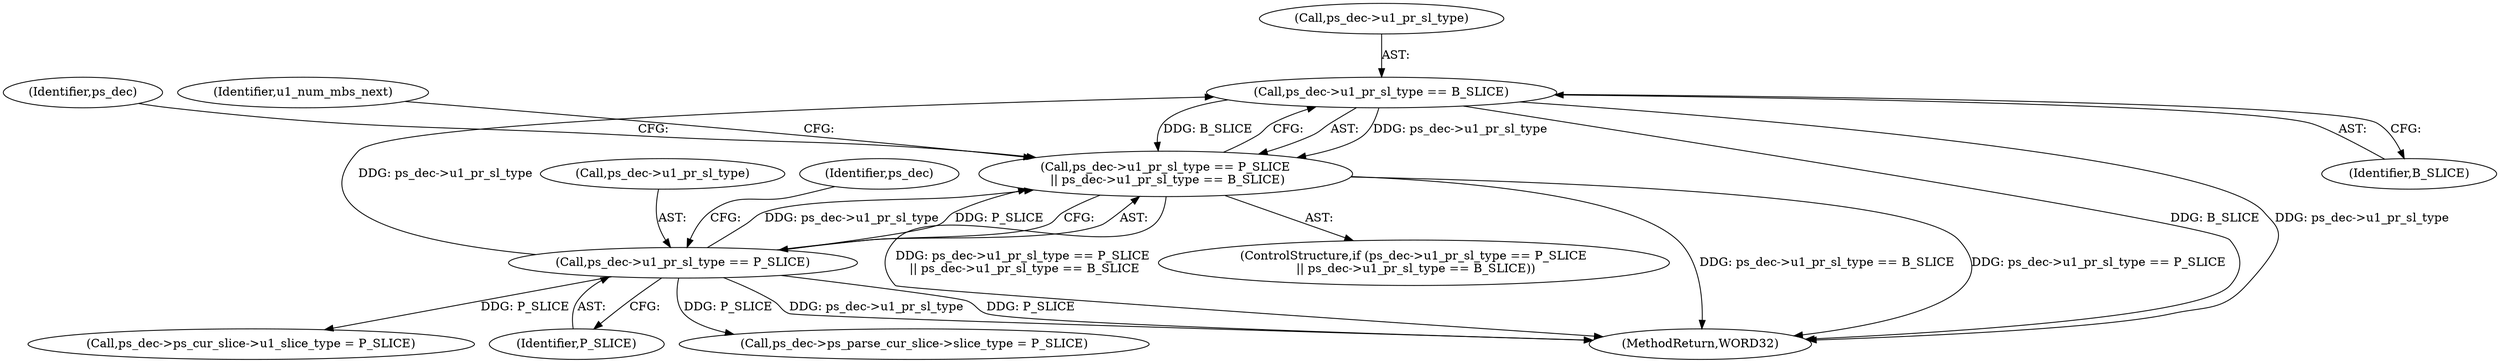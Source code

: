 digraph "0_Android_9a00f562a612d56e7b2b989d168647db900ba6cf@pointer" {
"1000677" [label="(Call,ps_dec->u1_pr_sl_type == B_SLICE)"];
"1000672" [label="(Call,ps_dec->u1_pr_sl_type == P_SLICE)"];
"1000671" [label="(Call,ps_dec->u1_pr_sl_type == P_SLICE\n || ps_dec->u1_pr_sl_type == B_SLICE)"];
"1000681" [label="(Identifier,B_SLICE)"];
"1000984" [label="(Call,ps_dec->ps_cur_slice->u1_slice_type = P_SLICE)"];
"1000684" [label="(Identifier,ps_dec)"];
"1000670" [label="(ControlStructure,if (ps_dec->u1_pr_sl_type == P_SLICE\n || ps_dec->u1_pr_sl_type == B_SLICE))"];
"1000671" [label="(Call,ps_dec->u1_pr_sl_type == P_SLICE\n || ps_dec->u1_pr_sl_type == B_SLICE)"];
"1000676" [label="(Identifier,P_SLICE)"];
"1000678" [label="(Call,ps_dec->u1_pr_sl_type)"];
"1000673" [label="(Call,ps_dec->u1_pr_sl_type)"];
"1000991" [label="(Call,ps_dec->ps_parse_cur_slice->slice_type = P_SLICE)"];
"1000679" [label="(Identifier,ps_dec)"];
"1001450" [label="(MethodReturn,WORD32)"];
"1000695" [label="(Identifier,u1_num_mbs_next)"];
"1000672" [label="(Call,ps_dec->u1_pr_sl_type == P_SLICE)"];
"1000677" [label="(Call,ps_dec->u1_pr_sl_type == B_SLICE)"];
"1000677" -> "1000671"  [label="AST: "];
"1000677" -> "1000681"  [label="CFG: "];
"1000678" -> "1000677"  [label="AST: "];
"1000681" -> "1000677"  [label="AST: "];
"1000671" -> "1000677"  [label="CFG: "];
"1000677" -> "1001450"  [label="DDG: B_SLICE"];
"1000677" -> "1001450"  [label="DDG: ps_dec->u1_pr_sl_type"];
"1000677" -> "1000671"  [label="DDG: ps_dec->u1_pr_sl_type"];
"1000677" -> "1000671"  [label="DDG: B_SLICE"];
"1000672" -> "1000677"  [label="DDG: ps_dec->u1_pr_sl_type"];
"1000672" -> "1000671"  [label="AST: "];
"1000672" -> "1000676"  [label="CFG: "];
"1000673" -> "1000672"  [label="AST: "];
"1000676" -> "1000672"  [label="AST: "];
"1000679" -> "1000672"  [label="CFG: "];
"1000671" -> "1000672"  [label="CFG: "];
"1000672" -> "1001450"  [label="DDG: P_SLICE"];
"1000672" -> "1001450"  [label="DDG: ps_dec->u1_pr_sl_type"];
"1000672" -> "1000671"  [label="DDG: ps_dec->u1_pr_sl_type"];
"1000672" -> "1000671"  [label="DDG: P_SLICE"];
"1000672" -> "1000984"  [label="DDG: P_SLICE"];
"1000672" -> "1000991"  [label="DDG: P_SLICE"];
"1000671" -> "1000670"  [label="AST: "];
"1000684" -> "1000671"  [label="CFG: "];
"1000695" -> "1000671"  [label="CFG: "];
"1000671" -> "1001450"  [label="DDG: ps_dec->u1_pr_sl_type == B_SLICE"];
"1000671" -> "1001450"  [label="DDG: ps_dec->u1_pr_sl_type == P_SLICE"];
"1000671" -> "1001450"  [label="DDG: ps_dec->u1_pr_sl_type == P_SLICE\n || ps_dec->u1_pr_sl_type == B_SLICE"];
}
